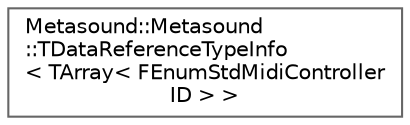 digraph "Graphical Class Hierarchy"
{
 // INTERACTIVE_SVG=YES
 // LATEX_PDF_SIZE
  bgcolor="transparent";
  edge [fontname=Helvetica,fontsize=10,labelfontname=Helvetica,labelfontsize=10];
  node [fontname=Helvetica,fontsize=10,shape=box,height=0.2,width=0.4];
  rankdir="LR";
  Node0 [id="Node000000",label="Metasound::Metasound\l::TDataReferenceTypeInfo\l\< TArray\< FEnumStdMidiController\lID \> \>",height=0.2,width=0.4,color="grey40", fillcolor="white", style="filled",URL="$d6/d4d/structMetasound_1_1_1_1Metasound_1_1TDataReferenceTypeInfo_3_01TArray_3_01FEnumStdMidiControllerID_01_4_01_4.html",tooltip=" "];
}
